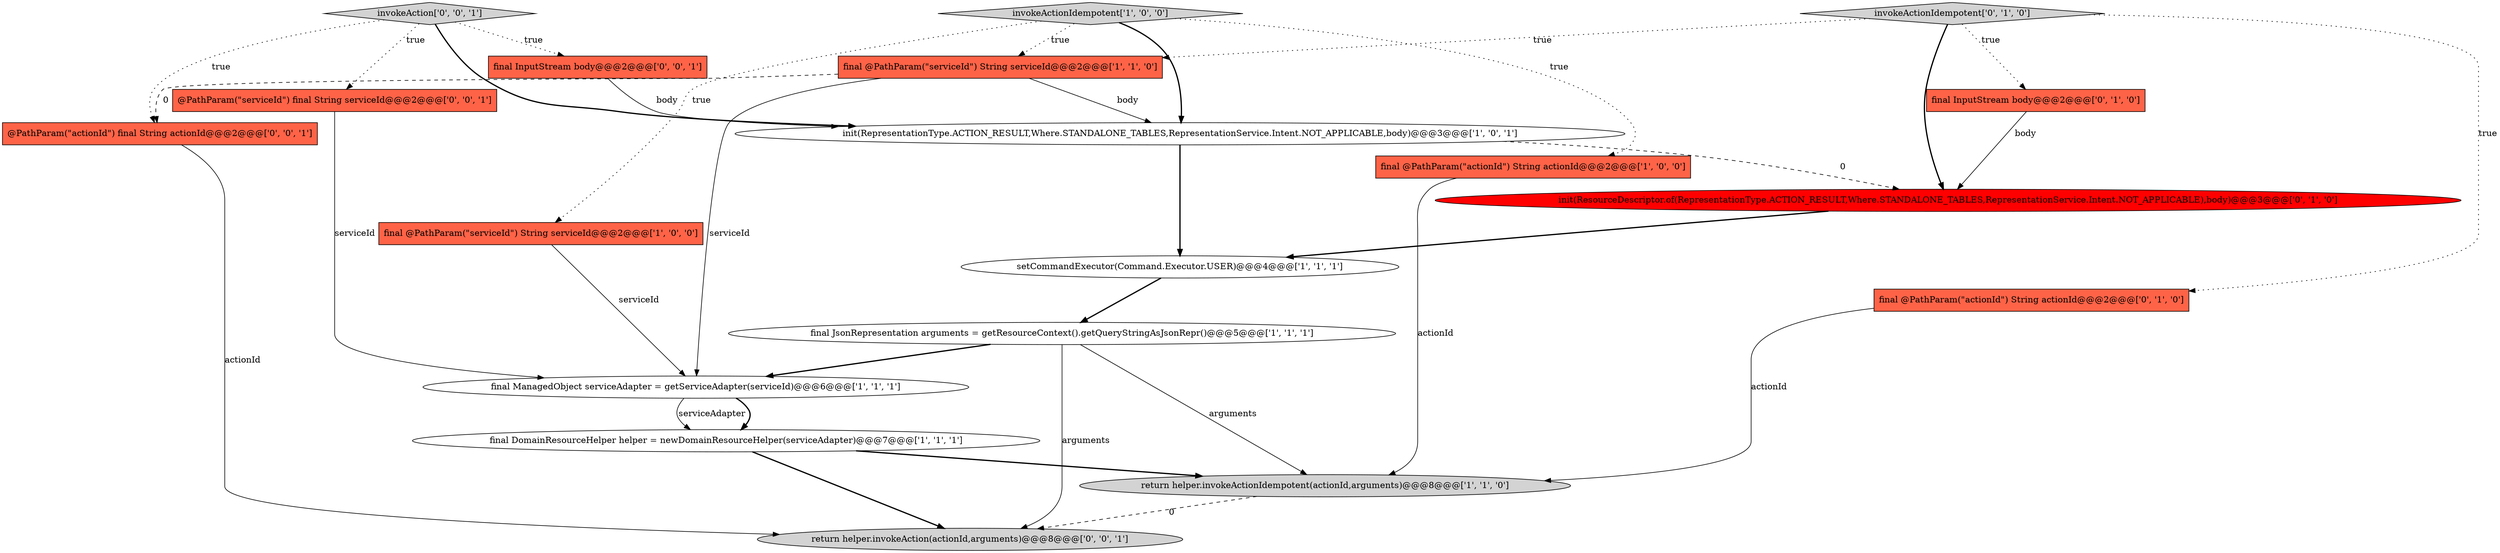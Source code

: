 digraph {
7 [style = filled, label = "final @PathParam(\"serviceId\") String serviceId@@@2@@@['1', '1', '0']", fillcolor = tomato, shape = box image = "AAA0AAABBB1BBB"];
9 [style = filled, label = "init(RepresentationType.ACTION_RESULT,Where.STANDALONE_TABLES,RepresentationService.Intent.NOT_APPLICABLE,body)@@@3@@@['1', '0', '1']", fillcolor = white, shape = ellipse image = "AAA0AAABBB1BBB"];
12 [style = filled, label = "init(ResourceDescriptor.of(RepresentationType.ACTION_RESULT,Where.STANDALONE_TABLES,RepresentationService.Intent.NOT_APPLICABLE),body)@@@3@@@['0', '1', '0']", fillcolor = red, shape = ellipse image = "AAA1AAABBB2BBB"];
18 [style = filled, label = "@PathParam(\"actionId\") final String actionId@@@2@@@['0', '0', '1']", fillcolor = tomato, shape = box image = "AAA0AAABBB3BBB"];
2 [style = filled, label = "setCommandExecutor(Command.Executor.USER)@@@4@@@['1', '1', '1']", fillcolor = white, shape = ellipse image = "AAA0AAABBB1BBB"];
10 [style = filled, label = "final InputStream body@@@2@@@['0', '1', '0']", fillcolor = tomato, shape = box image = "AAA0AAABBB2BBB"];
16 [style = filled, label = "invokeAction['0', '0', '1']", fillcolor = lightgray, shape = diamond image = "AAA0AAABBB3BBB"];
1 [style = filled, label = "final @PathParam(\"serviceId\") String serviceId@@@2@@@['1', '0', '0']", fillcolor = tomato, shape = box image = "AAA0AAABBB1BBB"];
6 [style = filled, label = "final DomainResourceHelper helper = newDomainResourceHelper(serviceAdapter)@@@7@@@['1', '1', '1']", fillcolor = white, shape = ellipse image = "AAA0AAABBB1BBB"];
3 [style = filled, label = "invokeActionIdempotent['1', '0', '0']", fillcolor = lightgray, shape = diamond image = "AAA0AAABBB1BBB"];
4 [style = filled, label = "final ManagedObject serviceAdapter = getServiceAdapter(serviceId)@@@6@@@['1', '1', '1']", fillcolor = white, shape = ellipse image = "AAA0AAABBB1BBB"];
0 [style = filled, label = "final JsonRepresentation arguments = getResourceContext().getQueryStringAsJsonRepr()@@@5@@@['1', '1', '1']", fillcolor = white, shape = ellipse image = "AAA0AAABBB1BBB"];
15 [style = filled, label = "final InputStream body@@@2@@@['0', '0', '1']", fillcolor = tomato, shape = box image = "AAA0AAABBB3BBB"];
8 [style = filled, label = "return helper.invokeActionIdempotent(actionId,arguments)@@@8@@@['1', '1', '0']", fillcolor = lightgray, shape = ellipse image = "AAA0AAABBB1BBB"];
17 [style = filled, label = "@PathParam(\"serviceId\") final String serviceId@@@2@@@['0', '0', '1']", fillcolor = tomato, shape = box image = "AAA0AAABBB3BBB"];
13 [style = filled, label = "invokeActionIdempotent['0', '1', '0']", fillcolor = lightgray, shape = diamond image = "AAA0AAABBB2BBB"];
5 [style = filled, label = "final @PathParam(\"actionId\") String actionId@@@2@@@['1', '0', '0']", fillcolor = tomato, shape = box image = "AAA0AAABBB1BBB"];
14 [style = filled, label = "return helper.invokeAction(actionId,arguments)@@@8@@@['0', '0', '1']", fillcolor = lightgray, shape = ellipse image = "AAA0AAABBB3BBB"];
11 [style = filled, label = "final @PathParam(\"actionId\") String actionId@@@2@@@['0', '1', '0']", fillcolor = tomato, shape = box image = "AAA0AAABBB2BBB"];
0->8 [style = solid, label="arguments"];
3->7 [style = dotted, label="true"];
7->18 [style = dashed, label="0"];
9->2 [style = bold, label=""];
4->6 [style = bold, label=""];
15->9 [style = solid, label="body"];
11->8 [style = solid, label="actionId"];
16->17 [style = dotted, label="true"];
5->8 [style = solid, label="actionId"];
13->7 [style = dotted, label="true"];
8->14 [style = dashed, label="0"];
13->10 [style = dotted, label="true"];
1->4 [style = solid, label="serviceId"];
4->6 [style = solid, label="serviceAdapter"];
3->9 [style = bold, label=""];
6->14 [style = bold, label=""];
12->2 [style = bold, label=""];
7->4 [style = solid, label="serviceId"];
18->14 [style = solid, label="actionId"];
2->0 [style = bold, label=""];
13->12 [style = bold, label=""];
3->5 [style = dotted, label="true"];
17->4 [style = solid, label="serviceId"];
0->4 [style = bold, label=""];
6->8 [style = bold, label=""];
0->14 [style = solid, label="arguments"];
13->11 [style = dotted, label="true"];
10->12 [style = solid, label="body"];
7->9 [style = solid, label="body"];
9->12 [style = dashed, label="0"];
3->1 [style = dotted, label="true"];
16->9 [style = bold, label=""];
16->15 [style = dotted, label="true"];
16->18 [style = dotted, label="true"];
}
